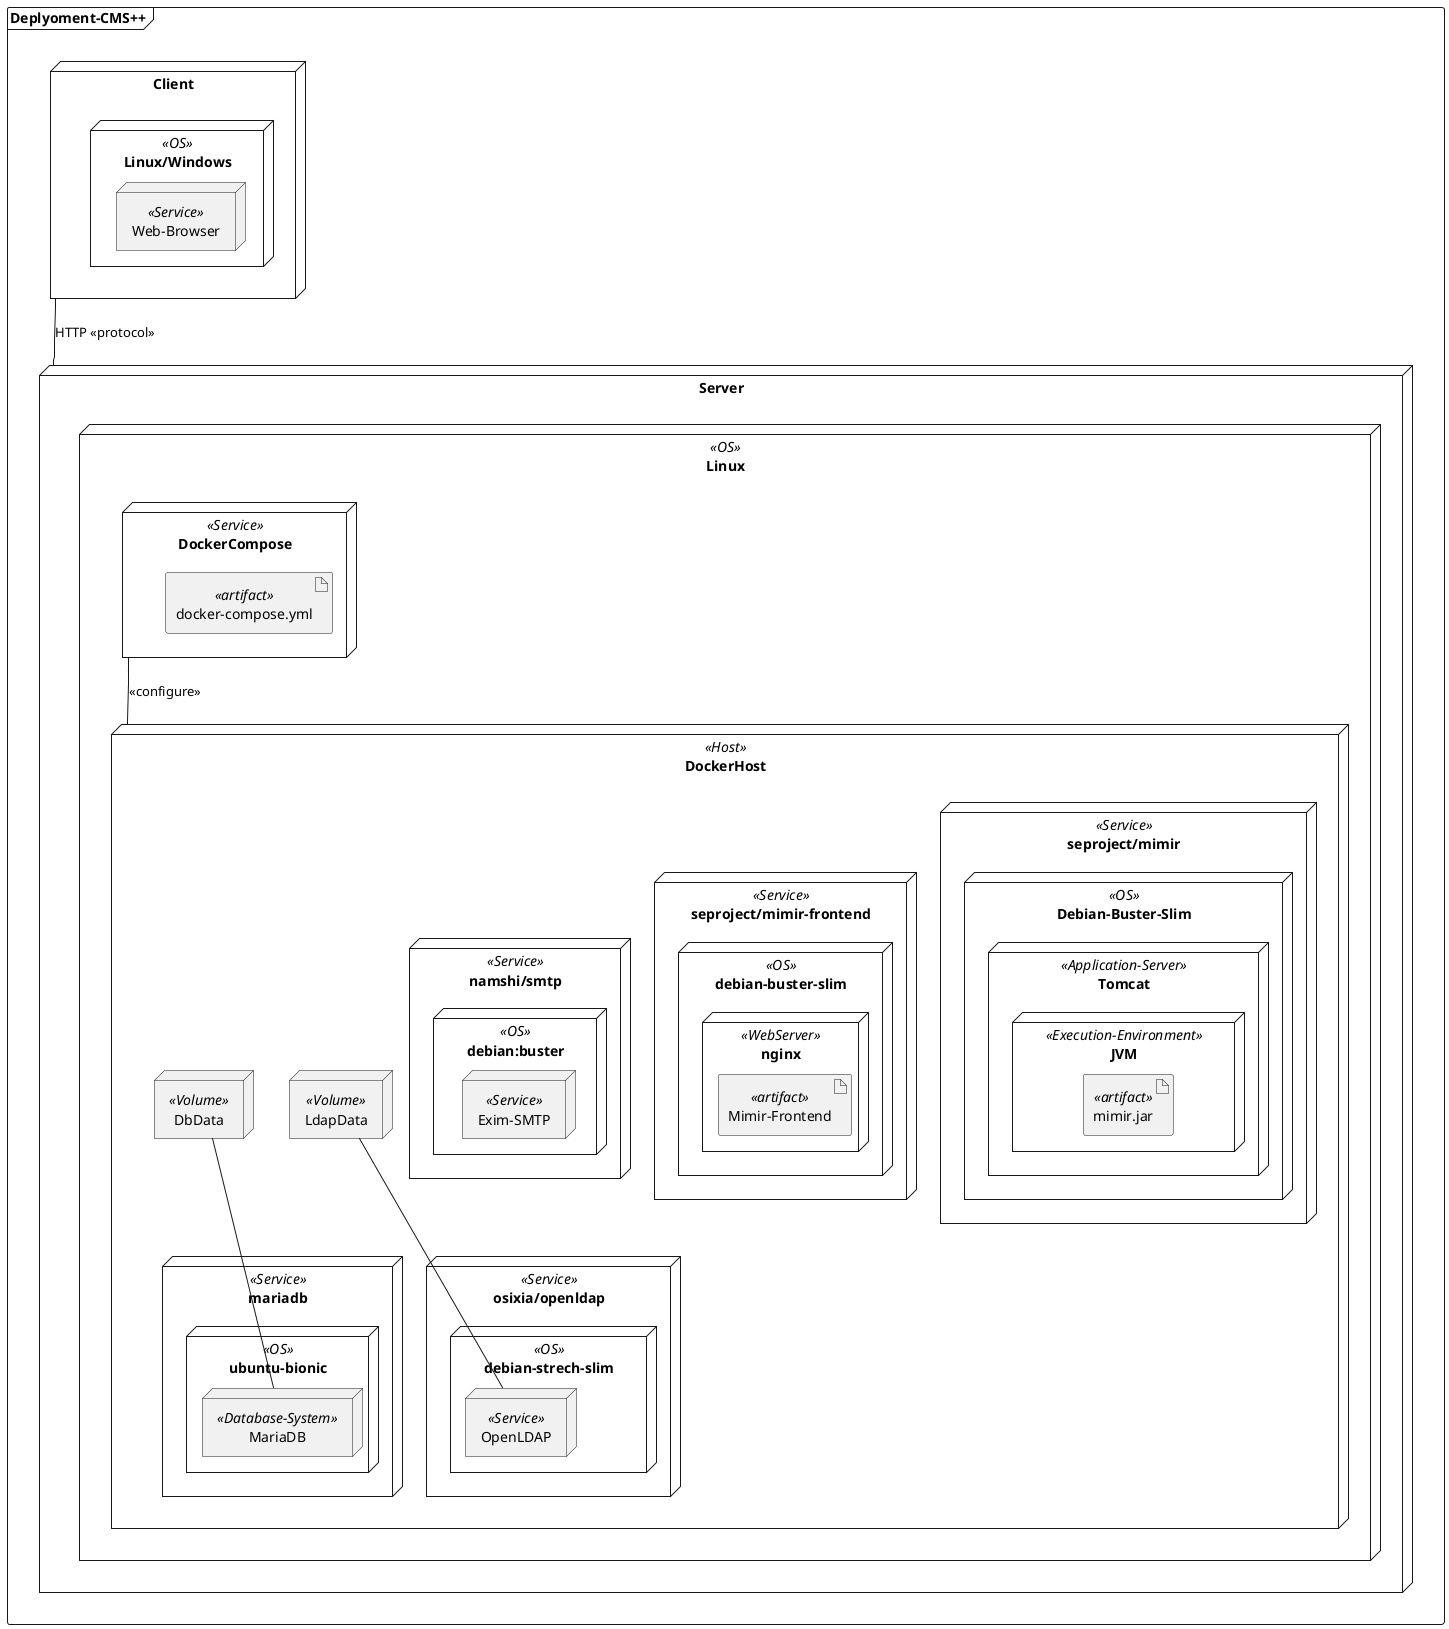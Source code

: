 @startuml

frame Deplyoment-CMS++{

    node Client {
        node Linux/Windows <<OS>> {
            node Web-Browser <<Service>> {

            }
        }
    }

    Client -- Server : HTTP <<protocol>>

    node Server {
        node Linux <<OS>> {
           node DockerHost <<Host>> {
                node seproject/mimir <<Service>> {
                    node Debian-Buster-Slim <<OS>> {
                        node Tomcat <<Application-Server>> {
                            node JVM <<Execution-Environment>> {
                               artifact "mimir.jar" <<artifact>>
                            }
                        }
                    }
                }
                node seproject/mimir-frontend <<Service>> {
                    node debian-buster-slim <<OS>> {
                        node nginx <<WebServer>> {
                            artifact "Mimir-Frontend" <<artifact>>
                        }
                    }
                }
                node mariadb <<Service>> {
                    node ubuntu-bionic <<OS>> {
                        node MariaDB <<Database-System>> {
                        }
                    }
                }
                node osixia/openldap <<Service>> {
                    node debian-strech-slim <<OS>> {
                        node OpenLDAP <<Service>> {
                        }
                    }
                }
                node namshi/smtp <<Service>> {
                    node debian:buster <<OS>> {
                        node Exim-SMTP <<Service>> {
                        }
                    }
                }
                node LdapData <<Volume>> {
                }
                node DbData <<Volume>> {
                }
                LdapData -- OpenLDAP
                DbData -- MariaDB
           }
           node DockerCompose <<Service>> {
                artifact "docker-compose.yml" <<artifact>>
           }
           DockerCompose -- DockerHost : <<configure>>
        }
    }
}
@enduml
